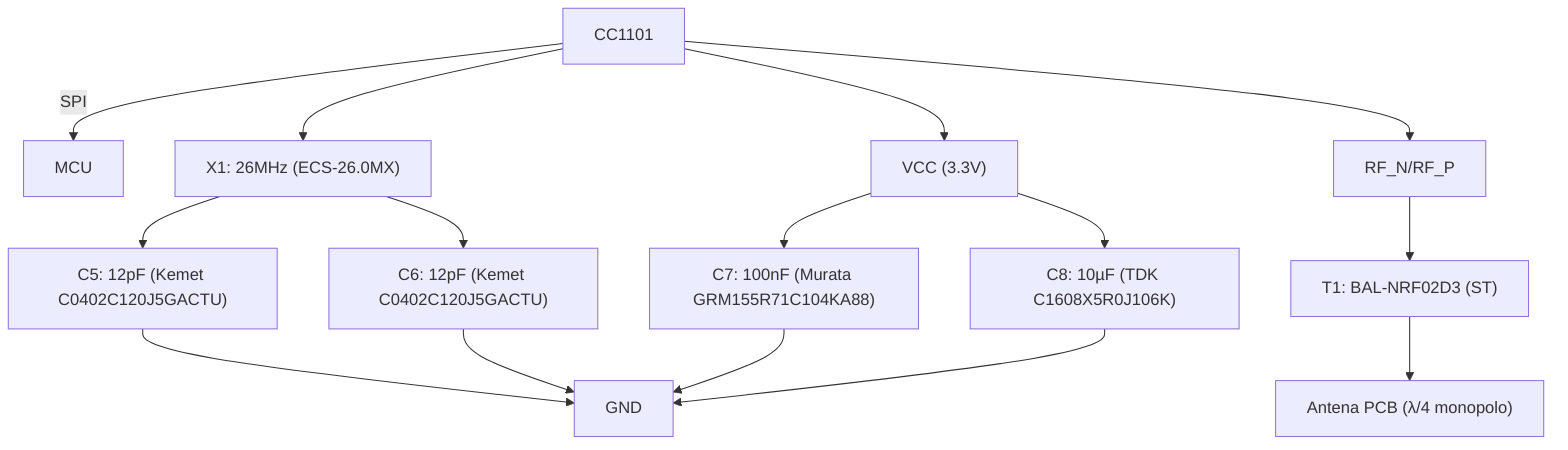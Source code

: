 graph TD
    CC1101 -->|SPI| MCU
    CC1101 --> XTAL["X1: 26MHz (ECS-26.0MX)"]
    XTAL --> C5["C5: 12pF (Kemet C0402C120J5GACTU)"]
    XTAL --> C6["C6: 12pF (Kemet C0402C120J5GACTU)"]
    C5 --> GND
    C6 --> GND
    
    CC1101 --> RF_OUT["RF_N/RF_P"]
    RF_OUT --> BALUN["T1: BAL-NRF02D3 (ST)"]
    BALUN --> ANT["Antena PCB (λ/4 monopolo)"]
    
    CC1101 --> VCC["VCC (3.3V)"]
    VCC --> C7["C7: 100nF (Murata GRM155R71C104KA88)"]
    VCC --> C8["C8: 10µF (TDK C1608X5R0J106K)"]
    C7 --> GND
    C8 --> GND